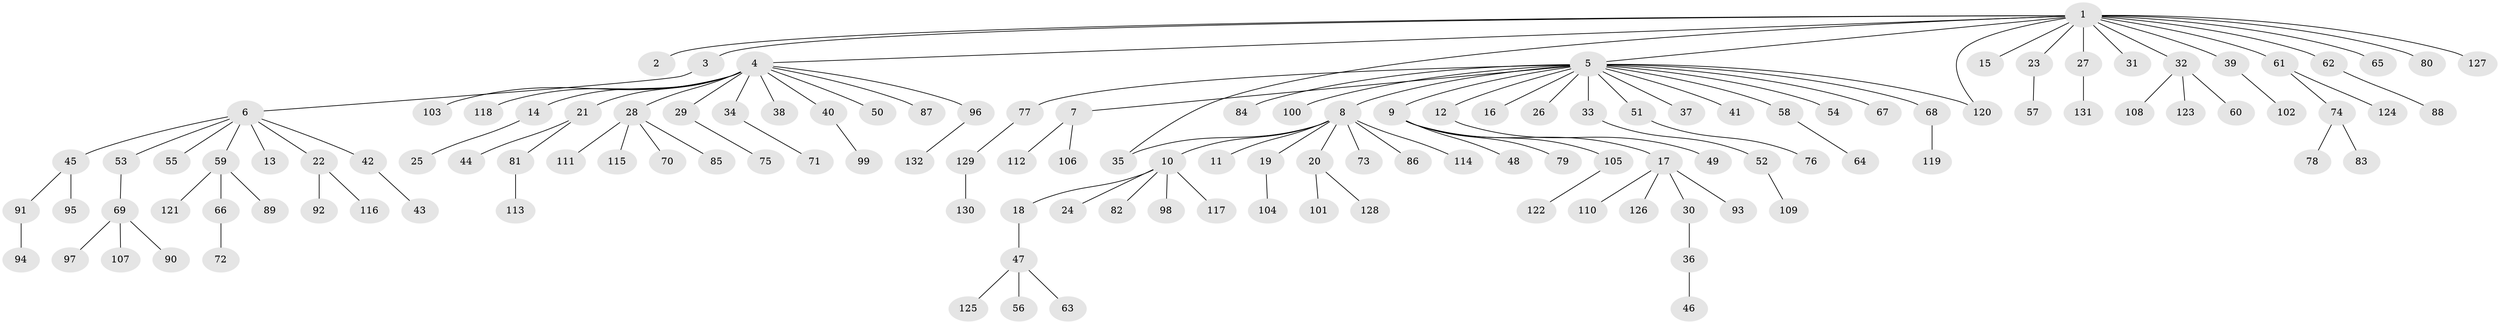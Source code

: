 // coarse degree distribution, {1: 0.9487179487179487, 24: 0.02564102564102564, 15: 0.02564102564102564}
// Generated by graph-tools (version 1.1) at 2025/50/03/04/25 21:50:30]
// undirected, 132 vertices, 133 edges
graph export_dot {
graph [start="1"]
  node [color=gray90,style=filled];
  1;
  2;
  3;
  4;
  5;
  6;
  7;
  8;
  9;
  10;
  11;
  12;
  13;
  14;
  15;
  16;
  17;
  18;
  19;
  20;
  21;
  22;
  23;
  24;
  25;
  26;
  27;
  28;
  29;
  30;
  31;
  32;
  33;
  34;
  35;
  36;
  37;
  38;
  39;
  40;
  41;
  42;
  43;
  44;
  45;
  46;
  47;
  48;
  49;
  50;
  51;
  52;
  53;
  54;
  55;
  56;
  57;
  58;
  59;
  60;
  61;
  62;
  63;
  64;
  65;
  66;
  67;
  68;
  69;
  70;
  71;
  72;
  73;
  74;
  75;
  76;
  77;
  78;
  79;
  80;
  81;
  82;
  83;
  84;
  85;
  86;
  87;
  88;
  89;
  90;
  91;
  92;
  93;
  94;
  95;
  96;
  97;
  98;
  99;
  100;
  101;
  102;
  103;
  104;
  105;
  106;
  107;
  108;
  109;
  110;
  111;
  112;
  113;
  114;
  115;
  116;
  117;
  118;
  119;
  120;
  121;
  122;
  123;
  124;
  125;
  126;
  127;
  128;
  129;
  130;
  131;
  132;
  1 -- 2;
  1 -- 3;
  1 -- 4;
  1 -- 5;
  1 -- 15;
  1 -- 23;
  1 -- 27;
  1 -- 31;
  1 -- 32;
  1 -- 35;
  1 -- 39;
  1 -- 61;
  1 -- 62;
  1 -- 65;
  1 -- 80;
  1 -- 120;
  1 -- 127;
  3 -- 6;
  4 -- 14;
  4 -- 21;
  4 -- 28;
  4 -- 29;
  4 -- 34;
  4 -- 38;
  4 -- 40;
  4 -- 50;
  4 -- 87;
  4 -- 96;
  4 -- 103;
  4 -- 118;
  5 -- 7;
  5 -- 8;
  5 -- 9;
  5 -- 12;
  5 -- 16;
  5 -- 26;
  5 -- 33;
  5 -- 37;
  5 -- 41;
  5 -- 51;
  5 -- 54;
  5 -- 58;
  5 -- 67;
  5 -- 68;
  5 -- 77;
  5 -- 84;
  5 -- 100;
  5 -- 120;
  6 -- 13;
  6 -- 22;
  6 -- 42;
  6 -- 45;
  6 -- 53;
  6 -- 55;
  6 -- 59;
  7 -- 106;
  7 -- 112;
  8 -- 10;
  8 -- 11;
  8 -- 19;
  8 -- 20;
  8 -- 35;
  8 -- 73;
  8 -- 86;
  8 -- 114;
  9 -- 17;
  9 -- 48;
  9 -- 79;
  9 -- 105;
  10 -- 18;
  10 -- 24;
  10 -- 82;
  10 -- 98;
  10 -- 117;
  12 -- 49;
  14 -- 25;
  17 -- 30;
  17 -- 93;
  17 -- 110;
  17 -- 126;
  18 -- 47;
  19 -- 104;
  20 -- 101;
  20 -- 128;
  21 -- 44;
  21 -- 81;
  22 -- 92;
  22 -- 116;
  23 -- 57;
  27 -- 131;
  28 -- 70;
  28 -- 85;
  28 -- 111;
  28 -- 115;
  29 -- 75;
  30 -- 36;
  32 -- 60;
  32 -- 108;
  32 -- 123;
  33 -- 52;
  34 -- 71;
  36 -- 46;
  39 -- 102;
  40 -- 99;
  42 -- 43;
  45 -- 91;
  45 -- 95;
  47 -- 56;
  47 -- 63;
  47 -- 125;
  51 -- 76;
  52 -- 109;
  53 -- 69;
  58 -- 64;
  59 -- 66;
  59 -- 89;
  59 -- 121;
  61 -- 74;
  61 -- 124;
  62 -- 88;
  66 -- 72;
  68 -- 119;
  69 -- 90;
  69 -- 97;
  69 -- 107;
  74 -- 78;
  74 -- 83;
  77 -- 129;
  81 -- 113;
  91 -- 94;
  96 -- 132;
  105 -- 122;
  129 -- 130;
}
